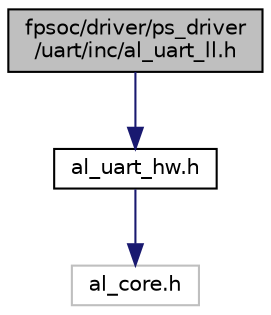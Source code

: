 digraph "fpsoc/driver/ps_driver/uart/inc/al_uart_ll.h"
{
  edge [fontname="Helvetica",fontsize="10",labelfontname="Helvetica",labelfontsize="10"];
  node [fontname="Helvetica",fontsize="10",shape=record];
  Node0 [label="fpsoc/driver/ps_driver\l/uart/inc/al_uart_ll.h",height=0.2,width=0.4,color="black", fillcolor="grey75", style="filled", fontcolor="black"];
  Node0 -> Node1 [color="midnightblue",fontsize="10",style="solid",fontname="Helvetica"];
  Node1 [label="al_uart_hw.h",height=0.2,width=0.4,color="black", fillcolor="white", style="filled",URL="$al__uart__hw_8h.html"];
  Node1 -> Node2 [color="midnightblue",fontsize="10",style="solid",fontname="Helvetica"];
  Node2 [label="al_core.h",height=0.2,width=0.4,color="grey75", fillcolor="white", style="filled"];
}
